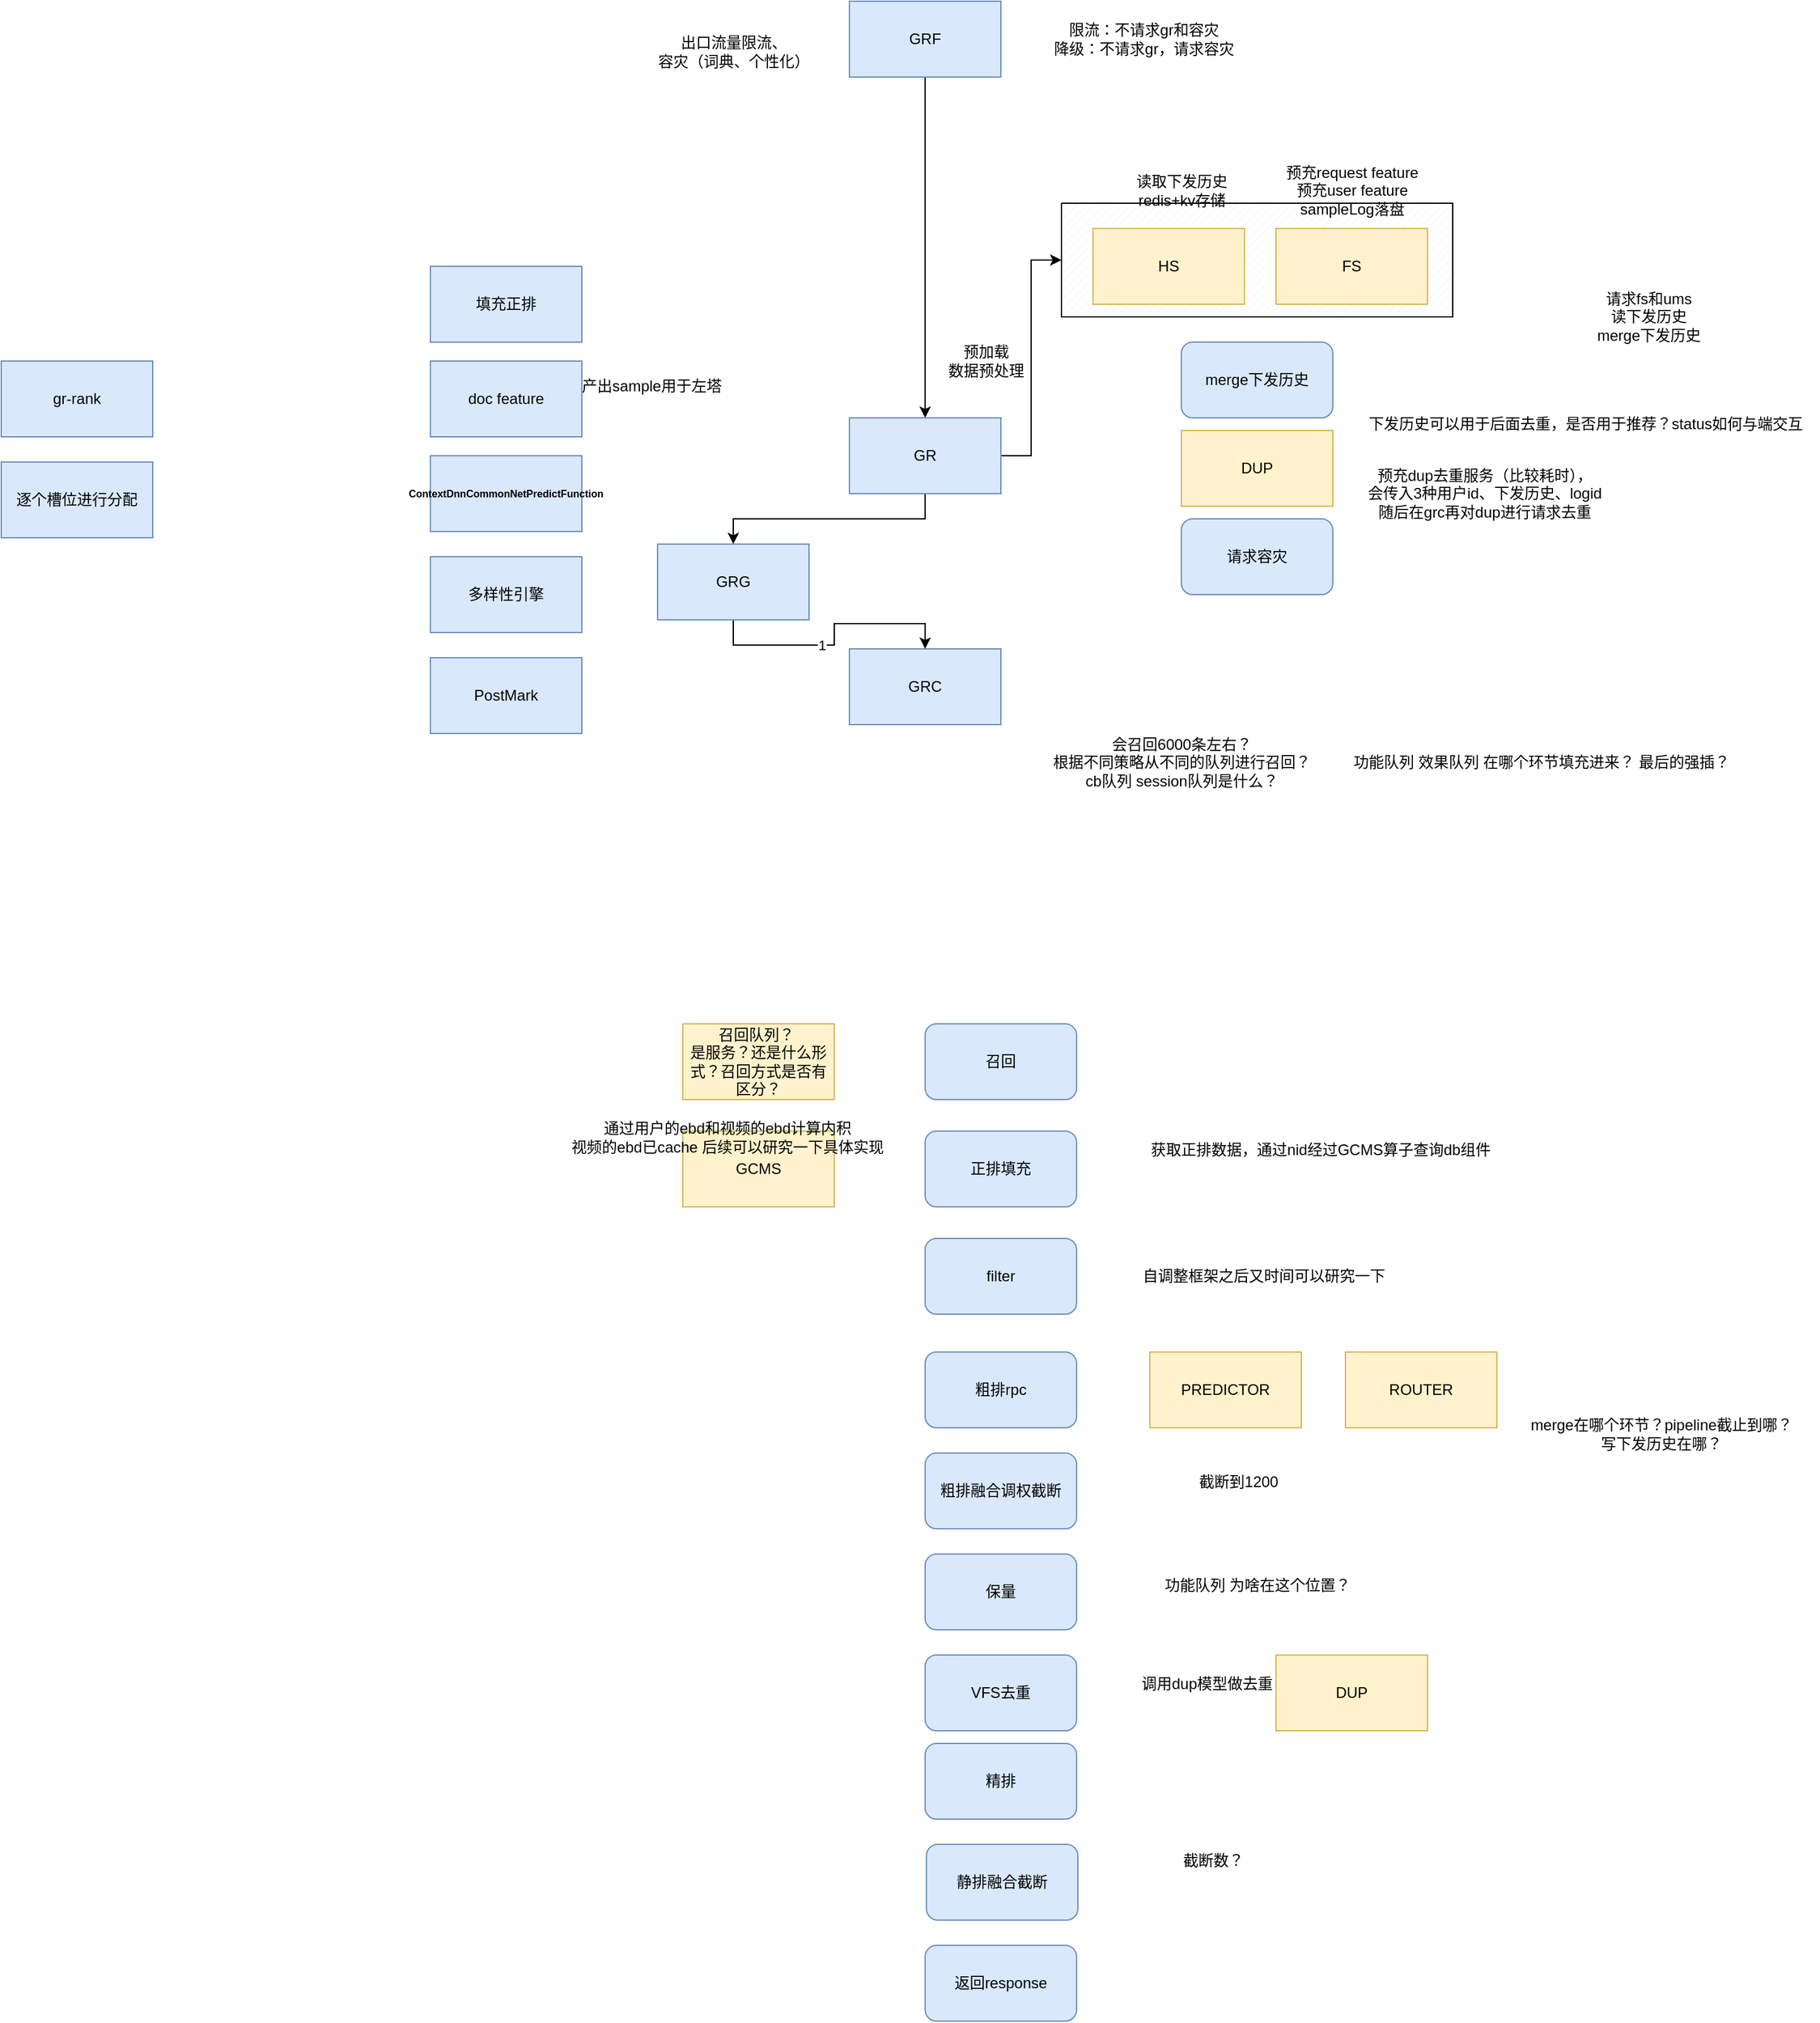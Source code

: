 <mxfile version="21.3.3" type="github">
  <diagram name="第 1 页" id="QQ5DUZMPdBMdV-NvrTkh">
    <mxGraphModel dx="2295" dy="1955" grid="1" gridSize="10" guides="1" tooltips="1" connect="1" arrows="1" fold="1" page="1" pageScale="1" pageWidth="827" pageHeight="1169" math="0" shadow="0">
      <root>
        <mxCell id="0" />
        <mxCell id="1" parent="0" />
        <mxCell id="IrhJn4OxgV6IGc6ftHIg-20" value="" style="verticalLabelPosition=bottom;verticalAlign=top;html=1;shape=mxgraph.basic.patternFillRect;fillStyle=diag;step=5;fillStrokeWidth=0.2;fillStrokeColor=#dddddd;" parent="1" vertex="1">
          <mxGeometry x="450" y="60" width="310" height="90" as="geometry" />
        </mxCell>
        <mxCell id="IrhJn4OxgV6IGc6ftHIg-12" style="edgeStyle=orthogonalEdgeStyle;rounded=0;orthogonalLoop=1;jettySize=auto;html=1;exitX=0.5;exitY=1;exitDx=0;exitDy=0;entryX=0.5;entryY=0;entryDx=0;entryDy=0;" parent="1" source="IrhJn4OxgV6IGc6ftHIg-1" target="IrhJn4OxgV6IGc6ftHIg-2" edge="1">
          <mxGeometry relative="1" as="geometry" />
        </mxCell>
        <mxCell id="IrhJn4OxgV6IGc6ftHIg-1" value="GRF&lt;br&gt;" style="rounded=0;whiteSpace=wrap;html=1;fillColor=#dae8fc;strokeColor=#6c8ebf;" parent="1" vertex="1">
          <mxGeometry x="282" y="-100" width="120" height="60" as="geometry" />
        </mxCell>
        <mxCell id="IrhJn4OxgV6IGc6ftHIg-21" style="edgeStyle=orthogonalEdgeStyle;rounded=0;orthogonalLoop=1;jettySize=auto;html=1;exitX=1;exitY=0.5;exitDx=0;exitDy=0;entryX=0;entryY=0.5;entryDx=0;entryDy=0;entryPerimeter=0;" parent="1" source="IrhJn4OxgV6IGc6ftHIg-2" target="IrhJn4OxgV6IGc6ftHIg-20" edge="1">
          <mxGeometry relative="1" as="geometry" />
        </mxCell>
        <mxCell id="kAsav_l6BgtBwGgB8YG2-3" style="edgeStyle=orthogonalEdgeStyle;rounded=0;orthogonalLoop=1;jettySize=auto;html=1;exitX=0.5;exitY=1;exitDx=0;exitDy=0;entryX=0.5;entryY=0;entryDx=0;entryDy=0;" parent="1" source="IrhJn4OxgV6IGc6ftHIg-2" target="IrhJn4OxgV6IGc6ftHIg-17" edge="1">
          <mxGeometry relative="1" as="geometry" />
        </mxCell>
        <mxCell id="IrhJn4OxgV6IGc6ftHIg-2" value="GR" style="rounded=0;whiteSpace=wrap;html=1;fillColor=#dae8fc;strokeColor=#6c8ebf;" parent="1" vertex="1">
          <mxGeometry x="282" y="230" width="120" height="60" as="geometry" />
        </mxCell>
        <mxCell id="IrhJn4OxgV6IGc6ftHIg-4" value="出口流量限流、&lt;br&gt;容灾（词典、个性化）" style="text;html=1;align=center;verticalAlign=middle;resizable=0;points=[];autosize=1;strokeColor=none;fillColor=none;" parent="1" vertex="1">
          <mxGeometry x="120" y="-80" width="140" height="40" as="geometry" />
        </mxCell>
        <mxCell id="IrhJn4OxgV6IGc6ftHIg-5" value="HS" style="rounded=0;whiteSpace=wrap;html=1;fillColor=#fff2cc;strokeColor=#d6b656;" parent="1" vertex="1">
          <mxGeometry x="475" y="80" width="120" height="60" as="geometry" />
        </mxCell>
        <mxCell id="IrhJn4OxgV6IGc6ftHIg-7" value="DUP" style="rounded=0;whiteSpace=wrap;html=1;fillColor=#fff2cc;strokeColor=#d6b656;" parent="1" vertex="1">
          <mxGeometry x="545" y="240" width="120" height="60" as="geometry" />
        </mxCell>
        <mxCell id="IrhJn4OxgV6IGc6ftHIg-9" value="预加载&lt;br&gt;数据预处理" style="text;html=1;align=center;verticalAlign=middle;resizable=0;points=[];autosize=1;strokeColor=none;fillColor=none;" parent="1" vertex="1">
          <mxGeometry x="350" y="165" width="80" height="40" as="geometry" />
        </mxCell>
        <mxCell id="IrhJn4OxgV6IGc6ftHIg-10" value="FS" style="rounded=0;whiteSpace=wrap;html=1;fillColor=#fff2cc;strokeColor=#d6b656;" parent="1" vertex="1">
          <mxGeometry x="620" y="80" width="120" height="60" as="geometry" />
        </mxCell>
        <mxCell id="IrhJn4OxgV6IGc6ftHIg-11" value="请求fs和ums&lt;br&gt;读下发历史&lt;br&gt;merge下发历史" style="text;html=1;align=center;verticalAlign=middle;resizable=0;points=[];autosize=1;strokeColor=none;fillColor=none;" parent="1" vertex="1">
          <mxGeometry x="860" y="120" width="110" height="60" as="geometry" />
        </mxCell>
        <mxCell id="IrhJn4OxgV6IGc6ftHIg-13" value="预充request feature&lt;br&gt;预充user feature&lt;br&gt;sampleLog落盘" style="text;html=1;align=center;verticalAlign=middle;resizable=0;points=[];autosize=1;strokeColor=none;fillColor=none;" parent="1" vertex="1">
          <mxGeometry x="615" y="20" width="130" height="60" as="geometry" />
        </mxCell>
        <mxCell id="IrhJn4OxgV6IGc6ftHIg-14" value="预充dup去重服务（比较耗时），&lt;br&gt;会传入3种用户id、下发历史、logid&lt;br&gt;随后在grc再对dup进行请求去重" style="text;html=1;align=center;verticalAlign=middle;resizable=0;points=[];autosize=1;strokeColor=none;fillColor=none;" parent="1" vertex="1">
          <mxGeometry x="680" y="260" width="210" height="60" as="geometry" />
        </mxCell>
        <mxCell id="IrhJn4OxgV6IGc6ftHIg-15" value="读取下发历史&lt;br&gt;redis+kv存储" style="text;html=1;align=center;verticalAlign=middle;resizable=0;points=[];autosize=1;strokeColor=none;fillColor=none;" parent="1" vertex="1">
          <mxGeometry x="495" y="30" width="100" height="40" as="geometry" />
        </mxCell>
        <mxCell id="IrhJn4OxgV6IGc6ftHIg-16" value="GRC" style="rounded=0;whiteSpace=wrap;html=1;fillColor=#dae8fc;strokeColor=#6c8ebf;" parent="1" vertex="1">
          <mxGeometry x="282" y="413" width="120" height="60" as="geometry" />
        </mxCell>
        <mxCell id="kAsav_l6BgtBwGgB8YG2-4" style="edgeStyle=orthogonalEdgeStyle;rounded=0;orthogonalLoop=1;jettySize=auto;html=1;exitX=0.5;exitY=1;exitDx=0;exitDy=0;entryX=0.5;entryY=0;entryDx=0;entryDy=0;" parent="1" source="IrhJn4OxgV6IGc6ftHIg-17" target="IrhJn4OxgV6IGc6ftHIg-16" edge="1">
          <mxGeometry relative="1" as="geometry" />
        </mxCell>
        <mxCell id="kAsav_l6BgtBwGgB8YG2-6" value="1" style="edgeLabel;html=1;align=center;verticalAlign=middle;resizable=0;points=[];" parent="kAsav_l6BgtBwGgB8YG2-4" vertex="1" connectable="0">
          <mxGeometry x="-0.139" relative="1" as="geometry">
            <mxPoint as="offset" />
          </mxGeometry>
        </mxCell>
        <mxCell id="IrhJn4OxgV6IGc6ftHIg-17" value="GRG" style="rounded=0;whiteSpace=wrap;html=1;fillColor=#dae8fc;strokeColor=#6c8ebf;" parent="1" vertex="1">
          <mxGeometry x="130" y="330" width="120" height="60" as="geometry" />
        </mxCell>
        <mxCell id="IrhJn4OxgV6IGc6ftHIg-22" value="merge下发历史" style="rounded=1;whiteSpace=wrap;html=1;fillColor=#dae8fc;strokeColor=#6c8ebf;" parent="1" vertex="1">
          <mxGeometry x="545" y="170" width="120" height="60" as="geometry" />
        </mxCell>
        <mxCell id="IrhJn4OxgV6IGc6ftHIg-23" value="请求容灾" style="rounded=1;whiteSpace=wrap;html=1;fillColor=#dae8fc;strokeColor=#6c8ebf;" parent="1" vertex="1">
          <mxGeometry x="545" y="310" width="120" height="60" as="geometry" />
        </mxCell>
        <mxCell id="IrhJn4OxgV6IGc6ftHIg-24" value="召回" style="rounded=1;whiteSpace=wrap;html=1;fillColor=#dae8fc;strokeColor=#6c8ebf;" parent="1" vertex="1">
          <mxGeometry x="342" y="710" width="120" height="60" as="geometry" />
        </mxCell>
        <mxCell id="IrhJn4OxgV6IGc6ftHIg-25" value="正排填充" style="rounded=1;whiteSpace=wrap;html=1;fillColor=#dae8fc;strokeColor=#6c8ebf;" parent="1" vertex="1">
          <mxGeometry x="342" y="795" width="120" height="60" as="geometry" />
        </mxCell>
        <mxCell id="IrhJn4OxgV6IGc6ftHIg-26" value="filter" style="rounded=1;whiteSpace=wrap;html=1;fillColor=#dae8fc;strokeColor=#6c8ebf;" parent="1" vertex="1">
          <mxGeometry x="342" y="880" width="120" height="60" as="geometry" />
        </mxCell>
        <mxCell id="IrhJn4OxgV6IGc6ftHIg-27" value="粗排rpc" style="rounded=1;whiteSpace=wrap;html=1;fillColor=#dae8fc;strokeColor=#6c8ebf;" parent="1" vertex="1">
          <mxGeometry x="342" y="970" width="120" height="60" as="geometry" />
        </mxCell>
        <mxCell id="IrhJn4OxgV6IGc6ftHIg-28" value="粗排融合调权截断" style="rounded=1;whiteSpace=wrap;html=1;fillColor=#dae8fc;strokeColor=#6c8ebf;" parent="1" vertex="1">
          <mxGeometry x="342" y="1050" width="120" height="60" as="geometry" />
        </mxCell>
        <mxCell id="IrhJn4OxgV6IGc6ftHIg-29" value="保量" style="rounded=1;whiteSpace=wrap;html=1;fillColor=#dae8fc;strokeColor=#6c8ebf;" parent="1" vertex="1">
          <mxGeometry x="342" y="1130" width="120" height="60" as="geometry" />
        </mxCell>
        <mxCell id="IrhJn4OxgV6IGc6ftHIg-30" value="功能队列 为啥在这个位置？" style="text;html=1;align=center;verticalAlign=middle;resizable=0;points=[];autosize=1;strokeColor=none;fillColor=none;" parent="1" vertex="1">
          <mxGeometry x="520" y="1140" width="170" height="30" as="geometry" />
        </mxCell>
        <mxCell id="IrhJn4OxgV6IGc6ftHIg-31" value="VFS去重" style="rounded=1;whiteSpace=wrap;html=1;fillColor=#dae8fc;strokeColor=#6c8ebf;" parent="1" vertex="1">
          <mxGeometry x="342" y="1210" width="120" height="60" as="geometry" />
        </mxCell>
        <mxCell id="IrhJn4OxgV6IGc6ftHIg-32" value="静排融合截断" style="rounded=1;whiteSpace=wrap;html=1;fillColor=#dae8fc;strokeColor=#6c8ebf;" parent="1" vertex="1">
          <mxGeometry x="343" y="1360" width="120" height="60" as="geometry" />
        </mxCell>
        <mxCell id="IrhJn4OxgV6IGc6ftHIg-33" value="精排" style="rounded=1;whiteSpace=wrap;html=1;fillColor=#dae8fc;strokeColor=#6c8ebf;" parent="1" vertex="1">
          <mxGeometry x="342" y="1280" width="120" height="60" as="geometry" />
        </mxCell>
        <mxCell id="IrhJn4OxgV6IGc6ftHIg-34" value="下发历史可以用于后面去重，是否用于推荐？status如何与端交互" style="text;html=1;align=center;verticalAlign=middle;resizable=0;points=[];autosize=1;strokeColor=none;fillColor=none;" parent="1" vertex="1">
          <mxGeometry x="680" y="220" width="370" height="30" as="geometry" />
        </mxCell>
        <mxCell id="IrhJn4OxgV6IGc6ftHIg-35" value="会召回6000条左右？&lt;br&gt;根据不同策略从不同的队列进行召回？&lt;br&gt;cb队列 session队列是什么？" style="text;html=1;align=center;verticalAlign=middle;resizable=0;points=[];autosize=1;strokeColor=none;fillColor=none;" parent="1" vertex="1">
          <mxGeometry x="430" y="473" width="230" height="60" as="geometry" />
        </mxCell>
        <mxCell id="IrhJn4OxgV6IGc6ftHIg-36" value="功能队列 效果队列 在哪个环节填充进来？ 最后的强插？" style="text;html=1;align=center;verticalAlign=middle;resizable=0;points=[];autosize=1;strokeColor=none;fillColor=none;" parent="1" vertex="1">
          <mxGeometry x="670" y="488" width="320" height="30" as="geometry" />
        </mxCell>
        <mxCell id="IrhJn4OxgV6IGc6ftHIg-37" value="召回队列？&amp;nbsp;&lt;br&gt;是服务？还是什么形式？召回方式是否有区分？" style="rounded=0;whiteSpace=wrap;html=1;fillColor=#fff2cc;strokeColor=#d6b656;" parent="1" vertex="1">
          <mxGeometry x="150" y="710" width="120" height="60" as="geometry" />
        </mxCell>
        <mxCell id="IrhJn4OxgV6IGc6ftHIg-40" value="GCMS" style="rounded=0;whiteSpace=wrap;html=1;fillColor=#fff2cc;strokeColor=#d6b656;" parent="1" vertex="1">
          <mxGeometry x="150" y="795" width="120" height="60" as="geometry" />
        </mxCell>
        <mxCell id="IrhJn4OxgV6IGc6ftHIg-41" value="获取正排数据，通过nid经过GCMS算子查询db组件" style="text;html=1;align=center;verticalAlign=middle;resizable=0;points=[];autosize=1;strokeColor=none;fillColor=none;" parent="1" vertex="1">
          <mxGeometry x="510" y="795" width="290" height="30" as="geometry" />
        </mxCell>
        <mxCell id="IrhJn4OxgV6IGc6ftHIg-42" value="限流：不请求gr和容灾&lt;br&gt;降级：不请求gr，请求容灾" style="text;html=1;align=center;verticalAlign=middle;resizable=0;points=[];autosize=1;strokeColor=none;fillColor=none;" parent="1" vertex="1">
          <mxGeometry x="430" y="-90" width="170" height="40" as="geometry" />
        </mxCell>
        <mxCell id="IrhJn4OxgV6IGc6ftHIg-43" value="自调整框架之后又时间可以研究一下" style="text;html=1;align=center;verticalAlign=middle;resizable=0;points=[];autosize=1;strokeColor=none;fillColor=none;" parent="1" vertex="1">
          <mxGeometry x="500" y="895" width="220" height="30" as="geometry" />
        </mxCell>
        <mxCell id="IrhJn4OxgV6IGc6ftHIg-44" value="ROUTER" style="rounded=0;whiteSpace=wrap;html=1;fillColor=#fff2cc;strokeColor=#d6b656;" parent="1" vertex="1">
          <mxGeometry x="675" y="970" width="120" height="60" as="geometry" />
        </mxCell>
        <mxCell id="IrhJn4OxgV6IGc6ftHIg-45" value="PREDICTOR" style="rounded=0;whiteSpace=wrap;html=1;fillColor=#fff2cc;strokeColor=#d6b656;" parent="1" vertex="1">
          <mxGeometry x="520" y="970" width="120" height="60" as="geometry" />
        </mxCell>
        <mxCell id="IrhJn4OxgV6IGc6ftHIg-46" value="通过用户的ebd和视频的ebd计算内积&lt;br&gt;视频的ebd已cache 后续可以研究一下具体实现" style="text;html=1;align=center;verticalAlign=middle;resizable=0;points=[];autosize=1;strokeColor=none;fillColor=none;" parent="1" vertex="1">
          <mxGeometry x="50" y="780" width="270" height="40" as="geometry" />
        </mxCell>
        <mxCell id="IrhJn4OxgV6IGc6ftHIg-47" value="截断到1200" style="text;html=1;align=center;verticalAlign=middle;resizable=0;points=[];autosize=1;strokeColor=none;fillColor=none;" parent="1" vertex="1">
          <mxGeometry x="545" y="1058" width="90" height="30" as="geometry" />
        </mxCell>
        <mxCell id="IrhJn4OxgV6IGc6ftHIg-49" value="返回response" style="rounded=1;whiteSpace=wrap;html=1;fillColor=#dae8fc;strokeColor=#6c8ebf;" parent="1" vertex="1">
          <mxGeometry x="342" y="1440" width="120" height="60" as="geometry" />
        </mxCell>
        <mxCell id="IrhJn4OxgV6IGc6ftHIg-50" value="截断数？" style="text;html=1;align=center;verticalAlign=middle;resizable=0;points=[];autosize=1;strokeColor=none;fillColor=none;" parent="1" vertex="1">
          <mxGeometry x="535" y="1358" width="70" height="30" as="geometry" />
        </mxCell>
        <mxCell id="IrhJn4OxgV6IGc6ftHIg-51" value="调用dup模型做去重" style="text;html=1;align=center;verticalAlign=middle;resizable=0;points=[];autosize=1;strokeColor=none;fillColor=none;" parent="1" vertex="1">
          <mxGeometry x="500" y="1218" width="130" height="30" as="geometry" />
        </mxCell>
        <mxCell id="IrhJn4OxgV6IGc6ftHIg-52" value="merge在哪个环节？pipeline截止到哪？&lt;br&gt;写下发历史在哪？" style="text;html=1;align=center;verticalAlign=middle;resizable=0;points=[];autosize=1;strokeColor=none;fillColor=none;" parent="1" vertex="1">
          <mxGeometry x="810" y="1015" width="230" height="40" as="geometry" />
        </mxCell>
        <mxCell id="IrhJn4OxgV6IGc6ftHIg-53" value="DUP" style="rounded=0;whiteSpace=wrap;html=1;fillColor=#fff2cc;strokeColor=#d6b656;" parent="1" vertex="1">
          <mxGeometry x="620" y="1210" width="120" height="60" as="geometry" />
        </mxCell>
        <mxCell id="kAsav_l6BgtBwGgB8YG2-5" value="填充正排" style="rounded=0;whiteSpace=wrap;html=1;fillColor=#dae8fc;strokeColor=#6c8ebf;" parent="1" vertex="1">
          <mxGeometry x="-50" y="110" width="120" height="60" as="geometry" />
        </mxCell>
        <mxCell id="kAsav_l6BgtBwGgB8YG2-7" value="doc feature" style="rounded=0;whiteSpace=wrap;html=1;fillColor=#dae8fc;strokeColor=#6c8ebf;" parent="1" vertex="1">
          <mxGeometry x="-50" y="185" width="120" height="60" as="geometry" />
        </mxCell>
        <mxCell id="kAsav_l6BgtBwGgB8YG2-8" value="&lt;h6 style=&quot;text-align:left;padding-left:0px&quot; data-slate-node=&quot;element&quot; data-indent=&quot;0&quot; data-uuid=&quot;075d0440-fd79-11ed-a62a-c52ae75025c6&quot; data-morpho-type=&quot;heading&quot; class=&quot;mp-heading&quot;&gt;ContextDnnCommonNetPredictFunction&lt;/h6&gt;" style="rounded=0;whiteSpace=wrap;html=1;fillColor=#dae8fc;strokeColor=#6c8ebf;" parent="1" vertex="1">
          <mxGeometry x="-50" y="260" width="120" height="60" as="geometry" />
        </mxCell>
        <mxCell id="kAsav_l6BgtBwGgB8YG2-10" value="多样性引擎" style="rounded=0;whiteSpace=wrap;html=1;fillColor=#dae8fc;strokeColor=#6c8ebf;" parent="1" vertex="1">
          <mxGeometry x="-50" y="340" width="120" height="60" as="geometry" />
        </mxCell>
        <mxCell id="kAsav_l6BgtBwGgB8YG2-11" value="PostMark" style="rounded=0;whiteSpace=wrap;html=1;fillColor=#dae8fc;strokeColor=#6c8ebf;" parent="1" vertex="1">
          <mxGeometry x="-50" y="420" width="120" height="60" as="geometry" />
        </mxCell>
        <mxCell id="kAsav_l6BgtBwGgB8YG2-12" value="gr-rank" style="rounded=0;whiteSpace=wrap;html=1;fillColor=#dae8fc;strokeColor=#6c8ebf;" parent="1" vertex="1">
          <mxGeometry x="-390" y="185" width="120" height="60" as="geometry" />
        </mxCell>
        <mxCell id="kAsav_l6BgtBwGgB8YG2-13" value="逐个槽位进行分配" style="rounded=0;whiteSpace=wrap;html=1;fillColor=#dae8fc;strokeColor=#6c8ebf;" parent="1" vertex="1">
          <mxGeometry x="-390" y="265" width="120" height="60" as="geometry" />
        </mxCell>
        <mxCell id="vb6RrWnZcn55ZTF9AjC0-2" value="产出sample用于左塔" style="text;html=1;align=center;verticalAlign=middle;resizable=0;points=[];autosize=1;strokeColor=none;fillColor=none;" vertex="1" parent="1">
          <mxGeometry x="60" y="190" width="130" height="30" as="geometry" />
        </mxCell>
      </root>
    </mxGraphModel>
  </diagram>
</mxfile>
